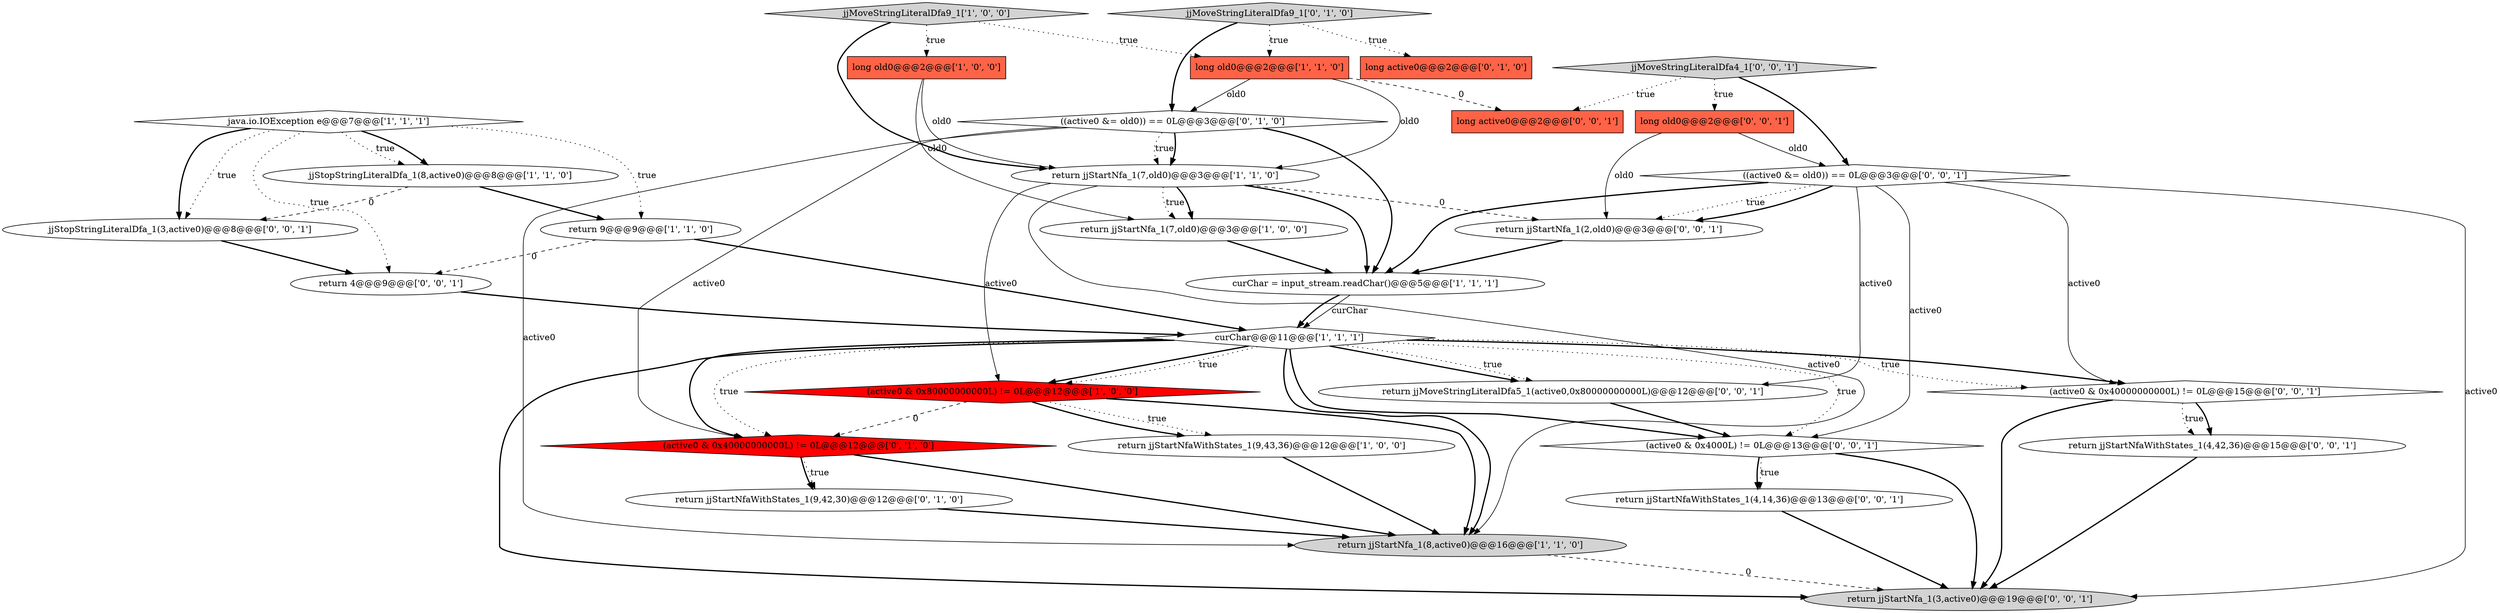 digraph {
4 [style = filled, label = "long old0@@@2@@@['1', '0', '0']", fillcolor = tomato, shape = box image = "AAA0AAABBB1BBB"];
15 [style = filled, label = "return jjStartNfaWithStates_1(9,42,30)@@@12@@@['0', '1', '0']", fillcolor = white, shape = ellipse image = "AAA0AAABBB2BBB"];
11 [style = filled, label = "return jjStartNfa_1(7,old0)@@@3@@@['1', '1', '0']", fillcolor = white, shape = ellipse image = "AAA0AAABBB1BBB"];
17 [style = filled, label = "(active0 & 0x40000000000L) != 0L@@@12@@@['0', '1', '0']", fillcolor = red, shape = diamond image = "AAA1AAABBB2BBB"];
18 [style = filled, label = "long old0@@@2@@@['0', '0', '1']", fillcolor = tomato, shape = box image = "AAA0AAABBB3BBB"];
29 [style = filled, label = "return jjStartNfaWithStates_1(4,14,36)@@@13@@@['0', '0', '1']", fillcolor = white, shape = ellipse image = "AAA0AAABBB3BBB"];
24 [style = filled, label = "(active0 & 0x4000L) != 0L@@@13@@@['0', '0', '1']", fillcolor = white, shape = diamond image = "AAA0AAABBB3BBB"];
14 [style = filled, label = "((active0 &= old0)) == 0L@@@3@@@['0', '1', '0']", fillcolor = white, shape = diamond image = "AAA0AAABBB2BBB"];
1 [style = filled, label = "curChar = input_stream.readChar()@@@5@@@['1', '1', '1']", fillcolor = white, shape = ellipse image = "AAA0AAABBB1BBB"];
26 [style = filled, label = "jjStopStringLiteralDfa_1(3,active0)@@@8@@@['0', '0', '1']", fillcolor = white, shape = ellipse image = "AAA0AAABBB3BBB"];
23 [style = filled, label = "jjMoveStringLiteralDfa4_1['0', '0', '1']", fillcolor = lightgray, shape = diamond image = "AAA0AAABBB3BBB"];
5 [style = filled, label = "long old0@@@2@@@['1', '1', '0']", fillcolor = tomato, shape = box image = "AAA0AAABBB1BBB"];
21 [style = filled, label = "(active0 & 0x40000000000L) != 0L@@@15@@@['0', '0', '1']", fillcolor = white, shape = diamond image = "AAA0AAABBB3BBB"];
16 [style = filled, label = "jjMoveStringLiteralDfa9_1['0', '1', '0']", fillcolor = lightgray, shape = diamond image = "AAA0AAABBB2BBB"];
7 [style = filled, label = "(active0 & 0x80000000000L) != 0L@@@12@@@['1', '0', '0']", fillcolor = red, shape = diamond image = "AAA1AAABBB1BBB"];
13 [style = filled, label = "long active0@@@2@@@['0', '1', '0']", fillcolor = tomato, shape = box image = "AAA0AAABBB2BBB"];
20 [style = filled, label = "long active0@@@2@@@['0', '0', '1']", fillcolor = tomato, shape = box image = "AAA0AAABBB3BBB"];
22 [style = filled, label = "return jjStartNfaWithStates_1(4,42,36)@@@15@@@['0', '0', '1']", fillcolor = white, shape = ellipse image = "AAA0AAABBB3BBB"];
27 [style = filled, label = "return jjMoveStringLiteralDfa5_1(active0,0x80000000000L)@@@12@@@['0', '0', '1']", fillcolor = white, shape = ellipse image = "AAA0AAABBB3BBB"];
8 [style = filled, label = "return jjStartNfa_1(8,active0)@@@16@@@['1', '1', '0']", fillcolor = lightgray, shape = ellipse image = "AAA0AAABBB1BBB"];
28 [style = filled, label = "return 4@@@9@@@['0', '0', '1']", fillcolor = white, shape = ellipse image = "AAA0AAABBB3BBB"];
30 [style = filled, label = "return jjStartNfa_1(2,old0)@@@3@@@['0', '0', '1']", fillcolor = white, shape = ellipse image = "AAA0AAABBB3BBB"];
2 [style = filled, label = "java.io.IOException e@@@7@@@['1', '1', '1']", fillcolor = white, shape = diamond image = "AAA0AAABBB1BBB"];
6 [style = filled, label = "return jjStartNfaWithStates_1(9,43,36)@@@12@@@['1', '0', '0']", fillcolor = white, shape = ellipse image = "AAA0AAABBB1BBB"];
12 [style = filled, label = "jjMoveStringLiteralDfa9_1['1', '0', '0']", fillcolor = lightgray, shape = diamond image = "AAA0AAABBB1BBB"];
19 [style = filled, label = "((active0 &= old0)) == 0L@@@3@@@['0', '0', '1']", fillcolor = white, shape = diamond image = "AAA0AAABBB3BBB"];
25 [style = filled, label = "return jjStartNfa_1(3,active0)@@@19@@@['0', '0', '1']", fillcolor = lightgray, shape = ellipse image = "AAA0AAABBB3BBB"];
9 [style = filled, label = "return jjStartNfa_1(7,old0)@@@3@@@['1', '0', '0']", fillcolor = white, shape = ellipse image = "AAA0AAABBB1BBB"];
0 [style = filled, label = "curChar@@@11@@@['1', '1', '1']", fillcolor = white, shape = diamond image = "AAA0AAABBB1BBB"];
10 [style = filled, label = "return 9@@@9@@@['1', '1', '0']", fillcolor = white, shape = ellipse image = "AAA0AAABBB1BBB"];
3 [style = filled, label = "jjStopStringLiteralDfa_1(8,active0)@@@8@@@['1', '1', '0']", fillcolor = white, shape = ellipse image = "AAA0AAABBB1BBB"];
2->3 [style = dotted, label="true"];
17->8 [style = bold, label=""];
11->7 [style = solid, label="active0"];
11->8 [style = solid, label="active0"];
1->0 [style = solid, label="curChar"];
7->6 [style = dotted, label="true"];
2->26 [style = bold, label=""];
22->25 [style = bold, label=""];
19->27 [style = solid, label="active0"];
30->1 [style = bold, label=""];
3->26 [style = dashed, label="0"];
5->11 [style = solid, label="old0"];
16->13 [style = dotted, label="true"];
19->21 [style = solid, label="active0"];
11->1 [style = bold, label=""];
7->17 [style = dashed, label="0"];
14->17 [style = solid, label="active0"];
0->17 [style = bold, label=""];
0->27 [style = bold, label=""];
24->29 [style = dotted, label="true"];
4->11 [style = solid, label="old0"];
2->3 [style = bold, label=""];
12->11 [style = bold, label=""];
14->8 [style = solid, label="active0"];
29->25 [style = bold, label=""];
10->28 [style = dashed, label="0"];
21->22 [style = dotted, label="true"];
11->9 [style = dotted, label="true"];
0->21 [style = bold, label=""];
1->0 [style = bold, label=""];
24->29 [style = bold, label=""];
21->25 [style = bold, label=""];
19->30 [style = dotted, label="true"];
11->9 [style = bold, label=""];
2->28 [style = dotted, label="true"];
7->8 [style = bold, label=""];
5->14 [style = solid, label="old0"];
19->24 [style = solid, label="active0"];
14->1 [style = bold, label=""];
5->20 [style = dashed, label="0"];
0->7 [style = bold, label=""];
28->0 [style = bold, label=""];
3->10 [style = bold, label=""];
19->1 [style = bold, label=""];
23->20 [style = dotted, label="true"];
17->15 [style = dotted, label="true"];
4->9 [style = solid, label="old0"];
0->21 [style = dotted, label="true"];
23->18 [style = dotted, label="true"];
19->25 [style = solid, label="active0"];
12->5 [style = dotted, label="true"];
0->25 [style = bold, label=""];
21->22 [style = bold, label=""];
24->25 [style = bold, label=""];
0->24 [style = dotted, label="true"];
0->24 [style = bold, label=""];
23->19 [style = bold, label=""];
10->0 [style = bold, label=""];
7->6 [style = bold, label=""];
6->8 [style = bold, label=""];
16->5 [style = dotted, label="true"];
0->8 [style = bold, label=""];
17->15 [style = bold, label=""];
2->26 [style = dotted, label="true"];
14->11 [style = dotted, label="true"];
0->17 [style = dotted, label="true"];
16->14 [style = bold, label=""];
27->24 [style = bold, label=""];
12->4 [style = dotted, label="true"];
8->25 [style = dashed, label="0"];
26->28 [style = bold, label=""];
0->27 [style = dotted, label="true"];
18->19 [style = solid, label="old0"];
18->30 [style = solid, label="old0"];
9->1 [style = bold, label=""];
11->30 [style = dashed, label="0"];
14->11 [style = bold, label=""];
15->8 [style = bold, label=""];
0->7 [style = dotted, label="true"];
2->10 [style = dotted, label="true"];
19->30 [style = bold, label=""];
}
